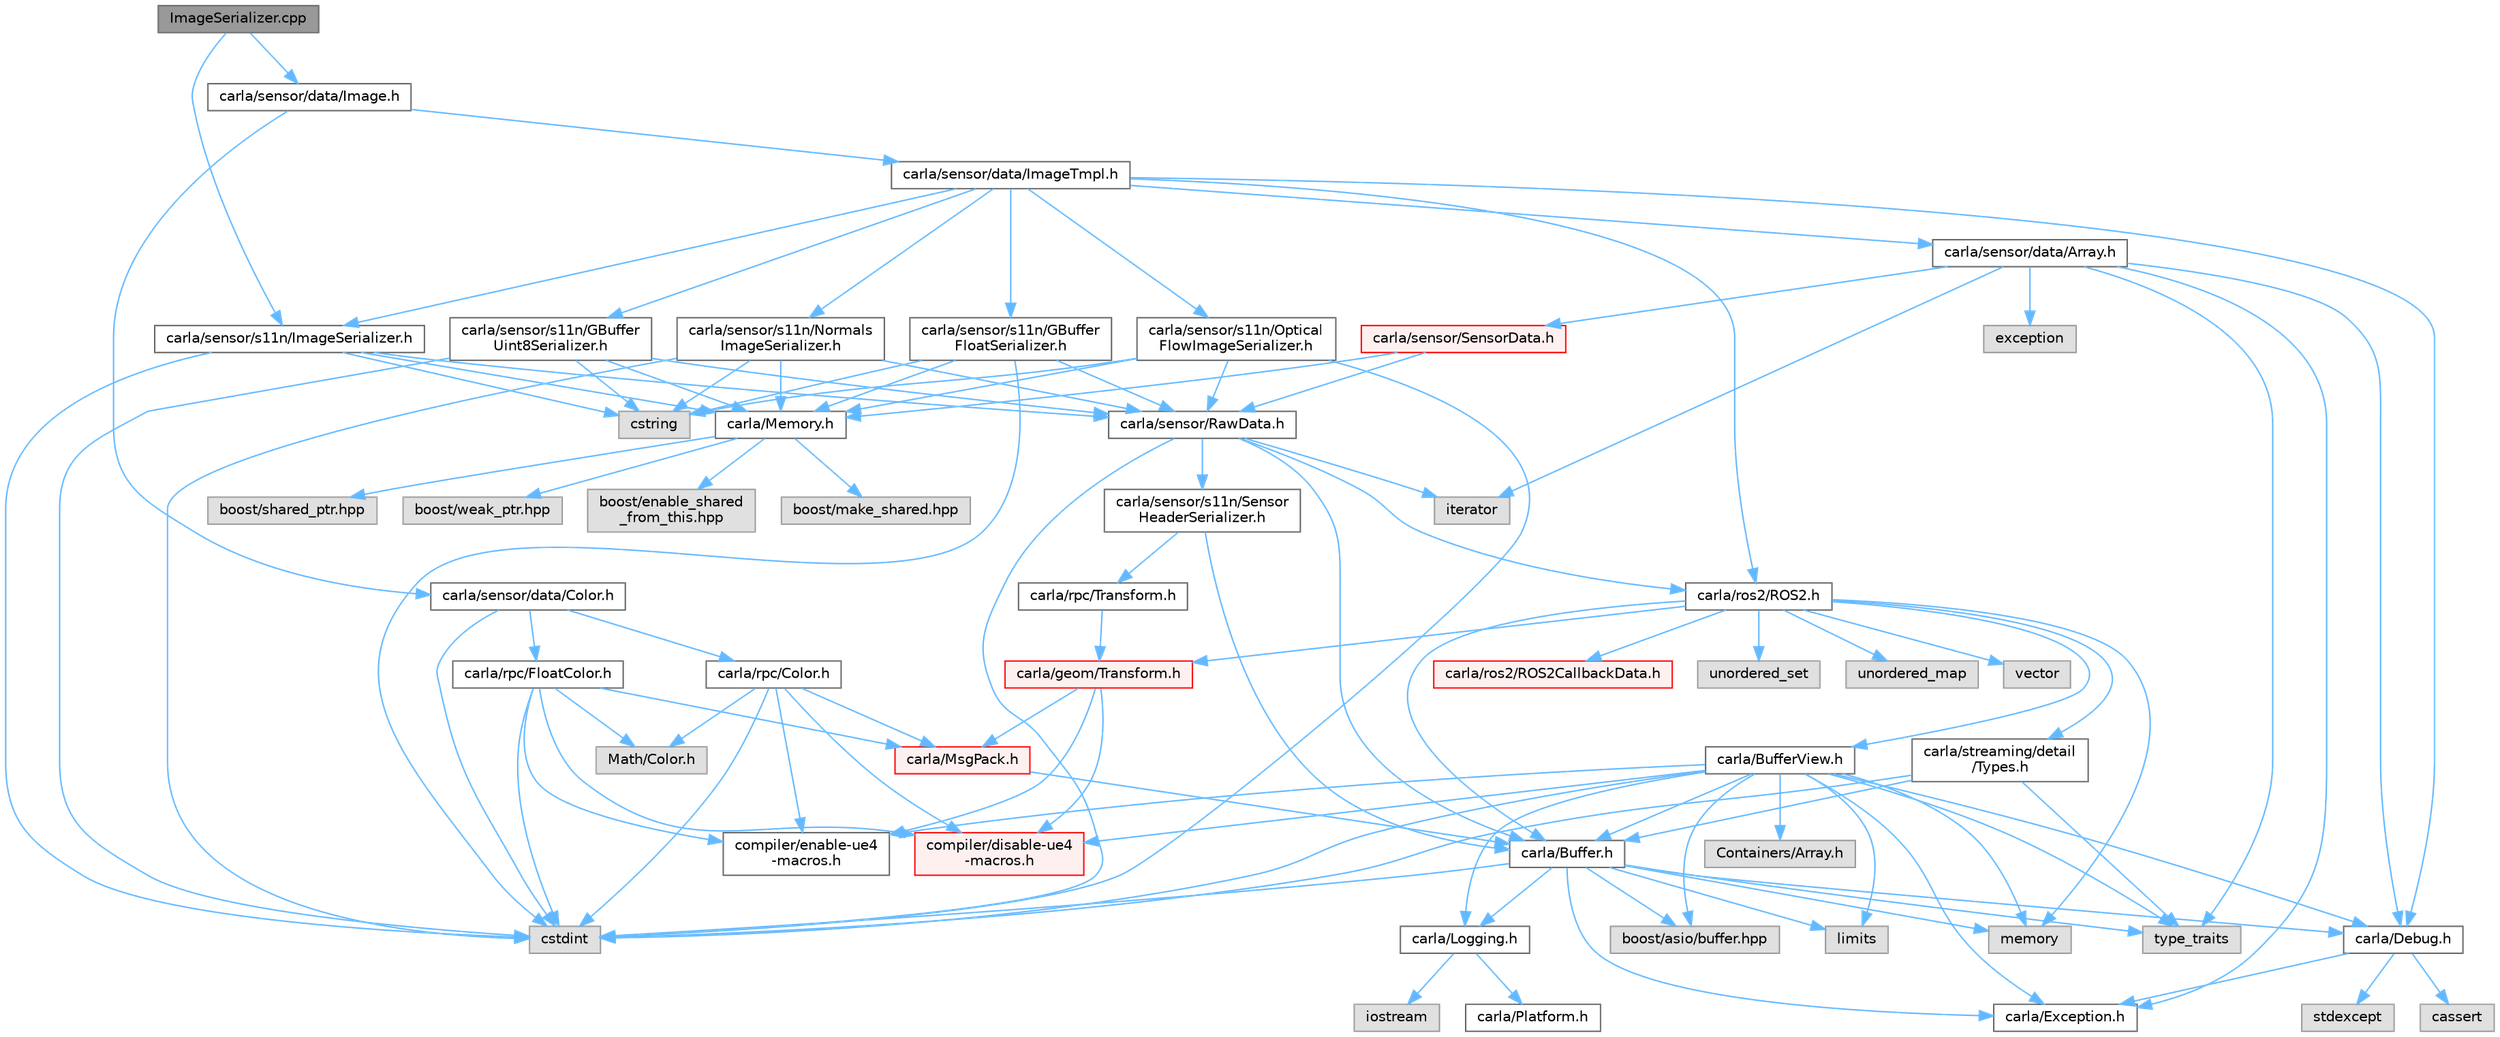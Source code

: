 digraph "ImageSerializer.cpp"
{
 // INTERACTIVE_SVG=YES
 // LATEX_PDF_SIZE
  bgcolor="transparent";
  edge [fontname=Helvetica,fontsize=10,labelfontname=Helvetica,labelfontsize=10];
  node [fontname=Helvetica,fontsize=10,shape=box,height=0.2,width=0.4];
  Node1 [id="Node000001",label="ImageSerializer.cpp",height=0.2,width=0.4,color="gray40", fillcolor="grey60", style="filled", fontcolor="black",tooltip=" "];
  Node1 -> Node2 [id="edge1_Node000001_Node000002",color="steelblue1",style="solid",tooltip=" "];
  Node2 [id="Node000002",label="carla/sensor/s11n/ImageSerializer.h",height=0.2,width=0.4,color="grey40", fillcolor="white", style="filled",URL="$de/dbf/ImageSerializer_8h.html",tooltip=" "];
  Node2 -> Node3 [id="edge2_Node000002_Node000003",color="steelblue1",style="solid",tooltip=" "];
  Node3 [id="Node000003",label="carla/Memory.h",height=0.2,width=0.4,color="grey40", fillcolor="white", style="filled",URL="$de/d5c/Memory_8h.html",tooltip=" "];
  Node3 -> Node4 [id="edge3_Node000003_Node000004",color="steelblue1",style="solid",tooltip=" "];
  Node4 [id="Node000004",label="boost/enable_shared\l_from_this.hpp",height=0.2,width=0.4,color="grey60", fillcolor="#E0E0E0", style="filled",tooltip=" "];
  Node3 -> Node5 [id="edge4_Node000003_Node000005",color="steelblue1",style="solid",tooltip=" "];
  Node5 [id="Node000005",label="boost/make_shared.hpp",height=0.2,width=0.4,color="grey60", fillcolor="#E0E0E0", style="filled",tooltip=" "];
  Node3 -> Node6 [id="edge5_Node000003_Node000006",color="steelblue1",style="solid",tooltip=" "];
  Node6 [id="Node000006",label="boost/shared_ptr.hpp",height=0.2,width=0.4,color="grey60", fillcolor="#E0E0E0", style="filled",tooltip=" "];
  Node3 -> Node7 [id="edge6_Node000003_Node000007",color="steelblue1",style="solid",tooltip=" "];
  Node7 [id="Node000007",label="boost/weak_ptr.hpp",height=0.2,width=0.4,color="grey60", fillcolor="#E0E0E0", style="filled",tooltip=" "];
  Node2 -> Node8 [id="edge7_Node000002_Node000008",color="steelblue1",style="solid",tooltip=" "];
  Node8 [id="Node000008",label="carla/sensor/RawData.h",height=0.2,width=0.4,color="grey40", fillcolor="white", style="filled",URL="$dc/d62/RawData_8h.html",tooltip=" "];
  Node8 -> Node9 [id="edge8_Node000008_Node000009",color="steelblue1",style="solid",tooltip=" "];
  Node9 [id="Node000009",label="carla/Buffer.h",height=0.2,width=0.4,color="grey40", fillcolor="white", style="filled",URL="$d2/dda/carla_2Buffer_8h.html",tooltip=" "];
  Node9 -> Node10 [id="edge9_Node000009_Node000010",color="steelblue1",style="solid",tooltip=" "];
  Node10 [id="Node000010",label="carla/Debug.h",height=0.2,width=0.4,color="grey40", fillcolor="white", style="filled",URL="$d4/deb/Debug_8h.html",tooltip=" "];
  Node10 -> Node11 [id="edge10_Node000010_Node000011",color="steelblue1",style="solid",tooltip=" "];
  Node11 [id="Node000011",label="carla/Exception.h",height=0.2,width=0.4,color="grey40", fillcolor="white", style="filled",URL="$d8/d8a/Exception_8h.html",tooltip=" "];
  Node10 -> Node12 [id="edge11_Node000010_Node000012",color="steelblue1",style="solid",tooltip=" "];
  Node12 [id="Node000012",label="stdexcept",height=0.2,width=0.4,color="grey60", fillcolor="#E0E0E0", style="filled",tooltip=" "];
  Node10 -> Node13 [id="edge12_Node000010_Node000013",color="steelblue1",style="solid",tooltip=" "];
  Node13 [id="Node000013",label="cassert",height=0.2,width=0.4,color="grey60", fillcolor="#E0E0E0", style="filled",tooltip=" "];
  Node9 -> Node11 [id="edge13_Node000009_Node000011",color="steelblue1",style="solid",tooltip=" "];
  Node9 -> Node14 [id="edge14_Node000009_Node000014",color="steelblue1",style="solid",tooltip=" "];
  Node14 [id="Node000014",label="carla/Logging.h",height=0.2,width=0.4,color="grey40", fillcolor="white", style="filled",URL="$de/d87/Logging_8h.html",tooltip=" "];
  Node14 -> Node15 [id="edge15_Node000014_Node000015",color="steelblue1",style="solid",tooltip=" "];
  Node15 [id="Node000015",label="carla/Platform.h",height=0.2,width=0.4,color="grey40", fillcolor="white", style="filled",URL="$d9/dd0/Platform_8h.html",tooltip=" "];
  Node14 -> Node16 [id="edge16_Node000014_Node000016",color="steelblue1",style="solid",tooltip=" "];
  Node16 [id="Node000016",label="iostream",height=0.2,width=0.4,color="grey60", fillcolor="#E0E0E0", style="filled",tooltip=" "];
  Node9 -> Node17 [id="edge17_Node000009_Node000017",color="steelblue1",style="solid",tooltip=" "];
  Node17 [id="Node000017",label="boost/asio/buffer.hpp",height=0.2,width=0.4,color="grey60", fillcolor="#E0E0E0", style="filled",tooltip=" "];
  Node9 -> Node18 [id="edge18_Node000009_Node000018",color="steelblue1",style="solid",tooltip=" "];
  Node18 [id="Node000018",label="cstdint",height=0.2,width=0.4,color="grey60", fillcolor="#E0E0E0", style="filled",tooltip=" "];
  Node9 -> Node19 [id="edge19_Node000009_Node000019",color="steelblue1",style="solid",tooltip=" "];
  Node19 [id="Node000019",label="limits",height=0.2,width=0.4,color="grey60", fillcolor="#E0E0E0", style="filled",tooltip=" "];
  Node9 -> Node20 [id="edge20_Node000009_Node000020",color="steelblue1",style="solid",tooltip=" "];
  Node20 [id="Node000020",label="memory",height=0.2,width=0.4,color="grey60", fillcolor="#E0E0E0", style="filled",tooltip=" "];
  Node9 -> Node21 [id="edge21_Node000009_Node000021",color="steelblue1",style="solid",tooltip=" "];
  Node21 [id="Node000021",label="type_traits",height=0.2,width=0.4,color="grey60", fillcolor="#E0E0E0", style="filled",tooltip=" "];
  Node8 -> Node22 [id="edge22_Node000008_Node000022",color="steelblue1",style="solid",tooltip=" "];
  Node22 [id="Node000022",label="carla/sensor/s11n/Sensor\lHeaderSerializer.h",height=0.2,width=0.4,color="grey40", fillcolor="white", style="filled",URL="$dd/da9/SensorHeaderSerializer_8h.html",tooltip=" "];
  Node22 -> Node9 [id="edge23_Node000022_Node000009",color="steelblue1",style="solid",tooltip=" "];
  Node22 -> Node23 [id="edge24_Node000022_Node000023",color="steelblue1",style="solid",tooltip=" "];
  Node23 [id="Node000023",label="carla/rpc/Transform.h",height=0.2,width=0.4,color="grey40", fillcolor="white", style="filled",URL="$df/d36/rpc_2Transform_8h.html",tooltip=" "];
  Node23 -> Node24 [id="edge25_Node000023_Node000024",color="steelblue1",style="solid",tooltip=" "];
  Node24 [id="Node000024",label="carla/geom/Transform.h",height=0.2,width=0.4,color="red", fillcolor="#FFF0F0", style="filled",URL="$de/d17/geom_2Transform_8h.html",tooltip=" "];
  Node24 -> Node25 [id="edge26_Node000024_Node000025",color="steelblue1",style="solid",tooltip=" "];
  Node25 [id="Node000025",label="carla/MsgPack.h",height=0.2,width=0.4,color="red", fillcolor="#FFF0F0", style="filled",URL="$d9/d6f/MsgPack_8h.html",tooltip=" "];
  Node25 -> Node9 [id="edge27_Node000025_Node000009",color="steelblue1",style="solid",tooltip=" "];
  Node24 -> Node33 [id="edge28_Node000024_Node000033",color="steelblue1",style="solid",tooltip=" "];
  Node33 [id="Node000033",label="compiler/enable-ue4\l-macros.h",height=0.2,width=0.4,color="grey40", fillcolor="white", style="filled",URL="$d9/da2/enable-ue4-macros_8h.html",tooltip=" "];
  Node24 -> Node35 [id="edge29_Node000024_Node000035",color="steelblue1",style="solid",tooltip=" "];
  Node35 [id="Node000035",label="compiler/disable-ue4\l-macros.h",height=0.2,width=0.4,color="red", fillcolor="#FFF0F0", style="filled",URL="$d2/d02/disable-ue4-macros_8h.html",tooltip=" "];
  Node8 -> Node43 [id="edge30_Node000008_Node000043",color="steelblue1",style="solid",tooltip=" "];
  Node43 [id="Node000043",label="carla/ros2/ROS2.h",height=0.2,width=0.4,color="grey40", fillcolor="white", style="filled",URL="$da/db8/ROS2_8h.html",tooltip=" "];
  Node43 -> Node9 [id="edge31_Node000043_Node000009",color="steelblue1",style="solid",tooltip=" "];
  Node43 -> Node44 [id="edge32_Node000043_Node000044",color="steelblue1",style="solid",tooltip=" "];
  Node44 [id="Node000044",label="carla/BufferView.h",height=0.2,width=0.4,color="grey40", fillcolor="white", style="filled",URL="$d8/dee/BufferView_8h.html",tooltip=" "];
  Node44 -> Node9 [id="edge33_Node000044_Node000009",color="steelblue1",style="solid",tooltip=" "];
  Node44 -> Node10 [id="edge34_Node000044_Node000010",color="steelblue1",style="solid",tooltip=" "];
  Node44 -> Node11 [id="edge35_Node000044_Node000011",color="steelblue1",style="solid",tooltip=" "];
  Node44 -> Node14 [id="edge36_Node000044_Node000014",color="steelblue1",style="solid",tooltip=" "];
  Node44 -> Node17 [id="edge37_Node000044_Node000017",color="steelblue1",style="solid",tooltip=" "];
  Node44 -> Node18 [id="edge38_Node000044_Node000018",color="steelblue1",style="solid",tooltip=" "];
  Node44 -> Node19 [id="edge39_Node000044_Node000019",color="steelblue1",style="solid",tooltip=" "];
  Node44 -> Node20 [id="edge40_Node000044_Node000020",color="steelblue1",style="solid",tooltip=" "];
  Node44 -> Node21 [id="edge41_Node000044_Node000021",color="steelblue1",style="solid",tooltip=" "];
  Node44 -> Node33 [id="edge42_Node000044_Node000033",color="steelblue1",style="solid",tooltip=" "];
  Node44 -> Node45 [id="edge43_Node000044_Node000045",color="steelblue1",style="solid",tooltip=" "];
  Node45 [id="Node000045",label="Containers/Array.h",height=0.2,width=0.4,color="grey60", fillcolor="#E0E0E0", style="filled",tooltip=" "];
  Node44 -> Node35 [id="edge44_Node000044_Node000035",color="steelblue1",style="solid",tooltip=" "];
  Node43 -> Node24 [id="edge45_Node000043_Node000024",color="steelblue1",style="solid",tooltip=" "];
  Node43 -> Node46 [id="edge46_Node000043_Node000046",color="steelblue1",style="solid",tooltip=" "];
  Node46 [id="Node000046",label="carla/ros2/ROS2CallbackData.h",height=0.2,width=0.4,color="red", fillcolor="#FFF0F0", style="filled",URL="$d2/d6c/ROS2CallbackData_8h.html",tooltip=" "];
  Node43 -> Node48 [id="edge47_Node000043_Node000048",color="steelblue1",style="solid",tooltip=" "];
  Node48 [id="Node000048",label="carla/streaming/detail\l/Types.h",height=0.2,width=0.4,color="grey40", fillcolor="white", style="filled",URL="$d7/df8/Types_8h.html",tooltip=" "];
  Node48 -> Node9 [id="edge48_Node000048_Node000009",color="steelblue1",style="solid",tooltip=" "];
  Node48 -> Node18 [id="edge49_Node000048_Node000018",color="steelblue1",style="solid",tooltip=" "];
  Node48 -> Node21 [id="edge50_Node000048_Node000021",color="steelblue1",style="solid",tooltip=" "];
  Node43 -> Node49 [id="edge51_Node000043_Node000049",color="steelblue1",style="solid",tooltip=" "];
  Node49 [id="Node000049",label="unordered_set",height=0.2,width=0.4,color="grey60", fillcolor="#E0E0E0", style="filled",tooltip=" "];
  Node43 -> Node50 [id="edge52_Node000043_Node000050",color="steelblue1",style="solid",tooltip=" "];
  Node50 [id="Node000050",label="unordered_map",height=0.2,width=0.4,color="grey60", fillcolor="#E0E0E0", style="filled",tooltip=" "];
  Node43 -> Node20 [id="edge53_Node000043_Node000020",color="steelblue1",style="solid",tooltip=" "];
  Node43 -> Node51 [id="edge54_Node000043_Node000051",color="steelblue1",style="solid",tooltip=" "];
  Node51 [id="Node000051",label="vector",height=0.2,width=0.4,color="grey60", fillcolor="#E0E0E0", style="filled",tooltip=" "];
  Node8 -> Node18 [id="edge55_Node000008_Node000018",color="steelblue1",style="solid",tooltip=" "];
  Node8 -> Node52 [id="edge56_Node000008_Node000052",color="steelblue1",style="solid",tooltip=" "];
  Node52 [id="Node000052",label="iterator",height=0.2,width=0.4,color="grey60", fillcolor="#E0E0E0", style="filled",tooltip=" "];
  Node2 -> Node18 [id="edge57_Node000002_Node000018",color="steelblue1",style="solid",tooltip=" "];
  Node2 -> Node53 [id="edge58_Node000002_Node000053",color="steelblue1",style="solid",tooltip=" "];
  Node53 [id="Node000053",label="cstring",height=0.2,width=0.4,color="grey60", fillcolor="#E0E0E0", style="filled",tooltip=" "];
  Node1 -> Node54 [id="edge59_Node000001_Node000054",color="steelblue1",style="solid",tooltip=" "];
  Node54 [id="Node000054",label="carla/sensor/data/Image.h",height=0.2,width=0.4,color="grey40", fillcolor="white", style="filled",URL="$da/d9b/sensor_2data_2Image_8h.html",tooltip=" "];
  Node54 -> Node55 [id="edge60_Node000054_Node000055",color="steelblue1",style="solid",tooltip=" "];
  Node55 [id="Node000055",label="carla/sensor/data/Color.h",height=0.2,width=0.4,color="grey40", fillcolor="white", style="filled",URL="$db/d51/sensor_2data_2Color_8h.html",tooltip=" "];
  Node55 -> Node56 [id="edge61_Node000055_Node000056",color="steelblue1",style="solid",tooltip=" "];
  Node56 [id="Node000056",label="carla/rpc/Color.h",height=0.2,width=0.4,color="grey40", fillcolor="white", style="filled",URL="$d6/d74/rpc_2Color_8h.html",tooltip=" "];
  Node56 -> Node25 [id="edge62_Node000056_Node000025",color="steelblue1",style="solid",tooltip=" "];
  Node56 -> Node18 [id="edge63_Node000056_Node000018",color="steelblue1",style="solid",tooltip=" "];
  Node56 -> Node33 [id="edge64_Node000056_Node000033",color="steelblue1",style="solid",tooltip=" "];
  Node56 -> Node57 [id="edge65_Node000056_Node000057",color="steelblue1",style="solid",tooltip=" "];
  Node57 [id="Node000057",label="Math/Color.h",height=0.2,width=0.4,color="grey60", fillcolor="#E0E0E0", style="filled",tooltip=" "];
  Node56 -> Node35 [id="edge66_Node000056_Node000035",color="steelblue1",style="solid",tooltip=" "];
  Node55 -> Node58 [id="edge67_Node000055_Node000058",color="steelblue1",style="solid",tooltip=" "];
  Node58 [id="Node000058",label="carla/rpc/FloatColor.h",height=0.2,width=0.4,color="grey40", fillcolor="white", style="filled",URL="$d1/d09/FloatColor_8h.html",tooltip=" "];
  Node58 -> Node25 [id="edge68_Node000058_Node000025",color="steelblue1",style="solid",tooltip=" "];
  Node58 -> Node18 [id="edge69_Node000058_Node000018",color="steelblue1",style="solid",tooltip=" "];
  Node58 -> Node33 [id="edge70_Node000058_Node000033",color="steelblue1",style="solid",tooltip=" "];
  Node58 -> Node57 [id="edge71_Node000058_Node000057",color="steelblue1",style="solid",tooltip=" "];
  Node58 -> Node35 [id="edge72_Node000058_Node000035",color="steelblue1",style="solid",tooltip=" "];
  Node55 -> Node18 [id="edge73_Node000055_Node000018",color="steelblue1",style="solid",tooltip=" "];
  Node54 -> Node59 [id="edge74_Node000054_Node000059",color="steelblue1",style="solid",tooltip=" "];
  Node59 [id="Node000059",label="carla/sensor/data/ImageTmpl.h",height=0.2,width=0.4,color="grey40", fillcolor="white", style="filled",URL="$d5/dca/ImageTmpl_8h.html",tooltip=" "];
  Node59 -> Node10 [id="edge75_Node000059_Node000010",color="steelblue1",style="solid",tooltip=" "];
  Node59 -> Node60 [id="edge76_Node000059_Node000060",color="steelblue1",style="solid",tooltip=" "];
  Node60 [id="Node000060",label="carla/sensor/data/Array.h",height=0.2,width=0.4,color="grey40", fillcolor="white", style="filled",URL="$df/dd0/Array_8h.html",tooltip=" "];
  Node60 -> Node10 [id="edge77_Node000060_Node000010",color="steelblue1",style="solid",tooltip=" "];
  Node60 -> Node11 [id="edge78_Node000060_Node000011",color="steelblue1",style="solid",tooltip=" "];
  Node60 -> Node61 [id="edge79_Node000060_Node000061",color="steelblue1",style="solid",tooltip=" "];
  Node61 [id="Node000061",label="carla/sensor/SensorData.h",height=0.2,width=0.4,color="red", fillcolor="#FFF0F0", style="filled",URL="$d0/d07/SensorData_8h.html",tooltip=" "];
  Node61 -> Node3 [id="edge80_Node000061_Node000003",color="steelblue1",style="solid",tooltip=" "];
  Node61 -> Node8 [id="edge81_Node000061_Node000008",color="steelblue1",style="solid",tooltip=" "];
  Node60 -> Node65 [id="edge82_Node000060_Node000065",color="steelblue1",style="solid",tooltip=" "];
  Node65 [id="Node000065",label="exception",height=0.2,width=0.4,color="grey60", fillcolor="#E0E0E0", style="filled",tooltip=" "];
  Node60 -> Node52 [id="edge83_Node000060_Node000052",color="steelblue1",style="solid",tooltip=" "];
  Node60 -> Node21 [id="edge84_Node000060_Node000021",color="steelblue1",style="solid",tooltip=" "];
  Node59 -> Node2 [id="edge85_Node000059_Node000002",color="steelblue1",style="solid",tooltip=" "];
  Node59 -> Node66 [id="edge86_Node000059_Node000066",color="steelblue1",style="solid",tooltip=" "];
  Node66 [id="Node000066",label="carla/sensor/s11n/Optical\lFlowImageSerializer.h",height=0.2,width=0.4,color="grey40", fillcolor="white", style="filled",URL="$dd/d8a/OpticalFlowImageSerializer_8h.html",tooltip=" "];
  Node66 -> Node3 [id="edge87_Node000066_Node000003",color="steelblue1",style="solid",tooltip=" "];
  Node66 -> Node8 [id="edge88_Node000066_Node000008",color="steelblue1",style="solid",tooltip=" "];
  Node66 -> Node18 [id="edge89_Node000066_Node000018",color="steelblue1",style="solid",tooltip=" "];
  Node66 -> Node53 [id="edge90_Node000066_Node000053",color="steelblue1",style="solid",tooltip=" "];
  Node59 -> Node67 [id="edge91_Node000059_Node000067",color="steelblue1",style="solid",tooltip=" "];
  Node67 [id="Node000067",label="carla/sensor/s11n/GBuffer\lUint8Serializer.h",height=0.2,width=0.4,color="grey40", fillcolor="white", style="filled",URL="$d4/d68/GBufferUint8Serializer_8h.html",tooltip=" "];
  Node67 -> Node3 [id="edge92_Node000067_Node000003",color="steelblue1",style="solid",tooltip=" "];
  Node67 -> Node8 [id="edge93_Node000067_Node000008",color="steelblue1",style="solid",tooltip=" "];
  Node67 -> Node18 [id="edge94_Node000067_Node000018",color="steelblue1",style="solid",tooltip=" "];
  Node67 -> Node53 [id="edge95_Node000067_Node000053",color="steelblue1",style="solid",tooltip=" "];
  Node59 -> Node68 [id="edge96_Node000059_Node000068",color="steelblue1",style="solid",tooltip=" "];
  Node68 [id="Node000068",label="carla/sensor/s11n/GBuffer\lFloatSerializer.h",height=0.2,width=0.4,color="grey40", fillcolor="white", style="filled",URL="$d8/d61/GBufferFloatSerializer_8h.html",tooltip=" "];
  Node68 -> Node3 [id="edge97_Node000068_Node000003",color="steelblue1",style="solid",tooltip=" "];
  Node68 -> Node8 [id="edge98_Node000068_Node000008",color="steelblue1",style="solid",tooltip=" "];
  Node68 -> Node18 [id="edge99_Node000068_Node000018",color="steelblue1",style="solid",tooltip=" "];
  Node68 -> Node53 [id="edge100_Node000068_Node000053",color="steelblue1",style="solid",tooltip=" "];
  Node59 -> Node69 [id="edge101_Node000059_Node000069",color="steelblue1",style="solid",tooltip=" "];
  Node69 [id="Node000069",label="carla/sensor/s11n/Normals\lImageSerializer.h",height=0.2,width=0.4,color="grey40", fillcolor="white", style="filled",URL="$dd/d9f/NormalsImageSerializer_8h.html",tooltip=" "];
  Node69 -> Node3 [id="edge102_Node000069_Node000003",color="steelblue1",style="solid",tooltip=" "];
  Node69 -> Node8 [id="edge103_Node000069_Node000008",color="steelblue1",style="solid",tooltip=" "];
  Node69 -> Node18 [id="edge104_Node000069_Node000018",color="steelblue1",style="solid",tooltip=" "];
  Node69 -> Node53 [id="edge105_Node000069_Node000053",color="steelblue1",style="solid",tooltip=" "];
  Node59 -> Node43 [id="edge106_Node000059_Node000043",color="steelblue1",style="solid",tooltip=" "];
}
